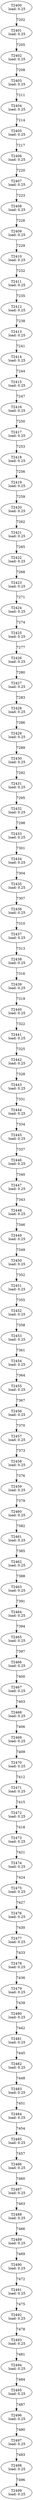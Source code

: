 digraph taskgraph {
	T2400 [label= "T2400\n load: 0.25"];
	T2401 [label= "T2401\n load: 0.25"];
	T2400 -> T2401[label=7202];
	T2402 [label= "T2402\n load: 0.25"];
	T2401 -> T2402[label=7205];
	T2403 [label= "T2403\n load: 0.25"];
	T2402 -> T2403[label=7208];
	T2404 [label= "T2404\n load: 0.25"];
	T2403 -> T2404[label=7211];
	T2405 [label= "T2405\n load: 0.25"];
	T2404 -> T2405[label=7214];
	T2406 [label= "T2406\n load: 0.25"];
	T2405 -> T2406[label=7217];
	T2407 [label= "T2407\n load: 0.25"];
	T2406 -> T2407[label=7220];
	T2408 [label= "T2408\n load: 0.25"];
	T2407 -> T2408[label=7223];
	T2409 [label= "T2409\n load: 0.25"];
	T2408 -> T2409[label=7226];
	T2410 [label= "T2410\n load: 0.25"];
	T2409 -> T2410[label=7229];
	T2411 [label= "T2411\n load: 0.25"];
	T2410 -> T2411[label=7232];
	T2412 [label= "T2412\n load: 0.25"];
	T2411 -> T2412[label=7235];
	T2413 [label= "T2413\n load: 0.25"];
	T2412 -> T2413[label=7238];
	T2414 [label= "T2414\n load: 0.25"];
	T2413 -> T2414[label=7241];
	T2415 [label= "T2415\n load: 0.25"];
	T2414 -> T2415[label=7244];
	T2416 [label= "T2416\n load: 0.25"];
	T2415 -> T2416[label=7247];
	T2417 [label= "T2417\n load: 0.25"];
	T2416 -> T2417[label=7250];
	T2418 [label= "T2418\n load: 0.25"];
	T2417 -> T2418[label=7253];
	T2419 [label= "T2419\n load: 0.25"];
	T2418 -> T2419[label=7256];
	T2420 [label= "T2420\n load: 0.25"];
	T2419 -> T2420[label=7259];
	T2421 [label= "T2421\n load: 0.25"];
	T2420 -> T2421[label=7262];
	T2422 [label= "T2422\n load: 0.25"];
	T2421 -> T2422[label=7265];
	T2423 [label= "T2423\n load: 0.25"];
	T2422 -> T2423[label=7268];
	T2424 [label= "T2424\n load: 0.25"];
	T2423 -> T2424[label=7271];
	T2425 [label= "T2425\n load: 0.25"];
	T2424 -> T2425[label=7274];
	T2426 [label= "T2426\n load: 0.25"];
	T2425 -> T2426[label=7277];
	T2427 [label= "T2427\n load: 0.25"];
	T2426 -> T2427[label=7280];
	T2428 [label= "T2428\n load: 0.25"];
	T2427 -> T2428[label=7283];
	T2429 [label= "T2429\n load: 0.25"];
	T2428 -> T2429[label=7286];
	T2430 [label= "T2430\n load: 0.25"];
	T2429 -> T2430[label=7289];
	T2431 [label= "T2431\n load: 0.25"];
	T2430 -> T2431[label=7292];
	T2432 [label= "T2432\n load: 0.25"];
	T2431 -> T2432[label=7295];
	T2433 [label= "T2433\n load: 0.25"];
	T2432 -> T2433[label=7298];
	T2434 [label= "T2434\n load: 0.25"];
	T2433 -> T2434[label=7301];
	T2435 [label= "T2435\n load: 0.25"];
	T2434 -> T2435[label=7304];
	T2436 [label= "T2436\n load: 0.25"];
	T2435 -> T2436[label=7307];
	T2437 [label= "T2437\n load: 0.25"];
	T2436 -> T2437[label=7310];
	T2438 [label= "T2438\n load: 0.25"];
	T2437 -> T2438[label=7313];
	T2439 [label= "T2439\n load: 0.25"];
	T2438 -> T2439[label=7316];
	T2440 [label= "T2440\n load: 0.25"];
	T2439 -> T2440[label=7319];
	T2441 [label= "T2441\n load: 0.25"];
	T2440 -> T2441[label=7322];
	T2442 [label= "T2442\n load: 0.25"];
	T2441 -> T2442[label=7325];
	T2443 [label= "T2443\n load: 0.25"];
	T2442 -> T2443[label=7328];
	T2444 [label= "T2444\n load: 0.25"];
	T2443 -> T2444[label=7331];
	T2445 [label= "T2445\n load: 0.25"];
	T2444 -> T2445[label=7334];
	T2446 [label= "T2446\n load: 0.25"];
	T2445 -> T2446[label=7337];
	T2447 [label= "T2447\n load: 0.25"];
	T2446 -> T2447[label=7340];
	T2448 [label= "T2448\n load: 0.25"];
	T2447 -> T2448[label=7343];
	T2449 [label= "T2449\n load: 0.25"];
	T2448 -> T2449[label=7346];
	T2450 [label= "T2450\n load: 0.25"];
	T2449 -> T2450[label=7349];
	T2451 [label= "T2451\n load: 0.25"];
	T2450 -> T2451[label=7352];
	T2452 [label= "T2452\n load: 0.25"];
	T2451 -> T2452[label=7355];
	T2453 [label= "T2453\n load: 0.25"];
	T2452 -> T2453[label=7358];
	T2454 [label= "T2454\n load: 0.25"];
	T2453 -> T2454[label=7361];
	T2455 [label= "T2455\n load: 0.25"];
	T2454 -> T2455[label=7364];
	T2456 [label= "T2456\n load: 0.25"];
	T2455 -> T2456[label=7367];
	T2457 [label= "T2457\n load: 0.25"];
	T2456 -> T2457[label=7370];
	T2458 [label= "T2458\n load: 0.25"];
	T2457 -> T2458[label=7373];
	T2459 [label= "T2459\n load: 0.25"];
	T2458 -> T2459[label=7376];
	T2460 [label= "T2460\n load: 0.25"];
	T2459 -> T2460[label=7379];
	T2461 [label= "T2461\n load: 0.25"];
	T2460 -> T2461[label=7382];
	T2462 [label= "T2462\n load: 0.25"];
	T2461 -> T2462[label=7385];
	T2463 [label= "T2463\n load: 0.25"];
	T2462 -> T2463[label=7388];
	T2464 [label= "T2464\n load: 0.25"];
	T2463 -> T2464[label=7391];
	T2465 [label= "T2465\n load: 0.25"];
	T2464 -> T2465[label=7394];
	T2466 [label= "T2466\n load: 0.25"];
	T2465 -> T2466[label=7397];
	T2467 [label= "T2467\n load: 0.25"];
	T2466 -> T2467[label=7400];
	T2468 [label= "T2468\n load: 0.25"];
	T2467 -> T2468[label=7403];
	T2469 [label= "T2469\n load: 0.25"];
	T2468 -> T2469[label=7406];
	T2470 [label= "T2470\n load: 0.25"];
	T2469 -> T2470[label=7409];
	T2471 [label= "T2471\n load: 0.25"];
	T2470 -> T2471[label=7412];
	T2472 [label= "T2472\n load: 0.25"];
	T2471 -> T2472[label=7415];
	T2473 [label= "T2473\n load: 0.25"];
	T2472 -> T2473[label=7418];
	T2474 [label= "T2474\n load: 0.25"];
	T2473 -> T2474[label=7421];
	T2475 [label= "T2475\n load: 0.25"];
	T2474 -> T2475[label=7424];
	T2476 [label= "T2476\n load: 0.25"];
	T2475 -> T2476[label=7427];
	T2477 [label= "T2477\n load: 0.25"];
	T2476 -> T2477[label=7430];
	T2478 [label= "T2478\n load: 0.25"];
	T2477 -> T2478[label=7433];
	T2479 [label= "T2479\n load: 0.25"];
	T2478 -> T2479[label=7436];
	T2480 [label= "T2480\n load: 0.25"];
	T2479 -> T2480[label=7439];
	T2481 [label= "T2481\n load: 0.25"];
	T2480 -> T2481[label=7442];
	T2482 [label= "T2482\n load: 0.25"];
	T2481 -> T2482[label=7445];
	T2483 [label= "T2483\n load: 0.25"];
	T2482 -> T2483[label=7448];
	T2484 [label= "T2484\n load: 0.25"];
	T2483 -> T2484[label=7451];
	T2485 [label= "T2485\n load: 0.25"];
	T2484 -> T2485[label=7454];
	T2486 [label= "T2486\n load: 0.25"];
	T2485 -> T2486[label=7457];
	T2487 [label= "T2487\n load: 0.25"];
	T2486 -> T2487[label=7460];
	T2488 [label= "T2488\n load: 0.25"];
	T2487 -> T2488[label=7463];
	T2489 [label= "T2489\n load: 0.25"];
	T2488 -> T2489[label=7466];
	T2490 [label= "T2490\n load: 0.25"];
	T2489 -> T2490[label=7469];
	T2491 [label= "T2491\n load: 0.25"];
	T2490 -> T2491[label=7472];
	T2492 [label= "T2492\n load: 0.25"];
	T2491 -> T2492[label=7475];
	T2493 [label= "T2493\n load: 0.25"];
	T2492 -> T2493[label=7478];
	T2494 [label= "T2494\n load: 0.25"];
	T2493 -> T2494[label=7481];
	T2495 [label= "T2495\n load: 0.25"];
	T2494 -> T2495[label=7484];
	T2496 [label= "T2496\n load: 0.25"];
	T2495 -> T2496[label=7487];
	T2497 [label= "T2497\n load: 0.25"];
	T2496 -> T2497[label=7490];
	T2498 [label= "T2498\n load: 0.25"];
	T2497 -> T2498[label=7493];
	T2499 [label= "T2499\n load: 0.25"];
	T2498 -> T2499[label=7496];
}